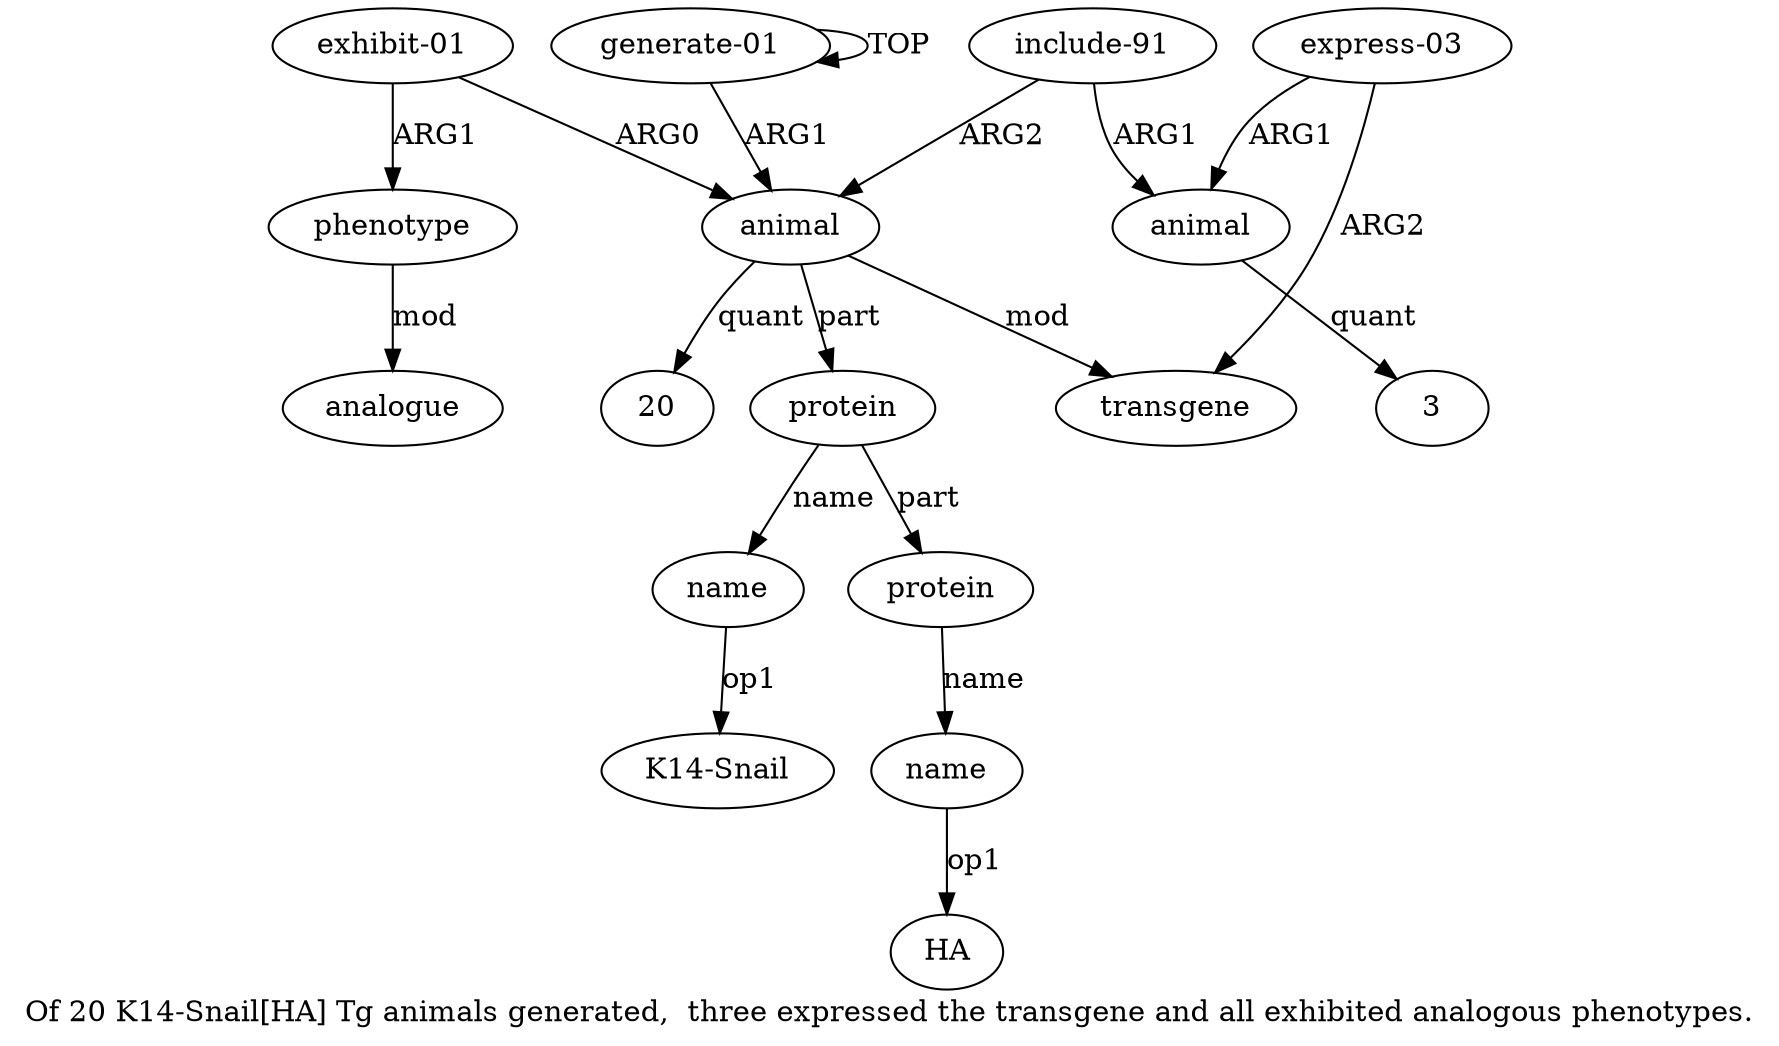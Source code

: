 digraph  {
	graph [label="Of 20 K14-Snail[HA] Tg animals generated,  three expressed the transgene and all exhibited analogous phenotypes."];
	node [label="\N"];
	"a4 K14-Snail"	 [color=black,
		gold_ind=-1,
		gold_label="K14-Snail",
		label="K14-Snail",
		test_ind=-1,
		test_label="K14-Snail"];
	a11	 [color=black,
		gold_ind=11,
		gold_label=phenotype,
		label=phenotype,
		test_ind=11,
		test_label=phenotype];
	a12	 [color=black,
		gold_ind=12,
		gold_label=analogue,
		label=analogue,
		test_ind=12,
		test_label=analogue];
	a11 -> a12 [key=0,
	color=black,
	gold_label=mod,
	label=mod,
	test_label=mod];
a10 [color=black,
	gold_ind=10,
	gold_label="exhibit-01",
	label="exhibit-01",
	test_ind=10,
	test_label="exhibit-01"];
a10 -> a11 [key=0,
color=black,
gold_label=ARG1,
label=ARG1,
test_label=ARG1];
a1 [color=black,
gold_ind=1,
gold_label=animal,
label=animal,
test_ind=1,
test_label=animal];
a10 -> a1 [key=0,
color=black,
gold_label=ARG0,
label=ARG0,
test_label=ARG0];
"a8 3" [color=black,
gold_ind=-1,
gold_label=3,
label=3,
test_ind=-1,
test_label=3];
a3 [color=black,
gold_ind=3,
gold_label=protein,
label=protein,
test_ind=3,
test_label=protein];
a1 -> a3 [key=0,
color=black,
gold_label=part,
label=part,
test_label=part];
a2 [color=black,
gold_ind=2,
gold_label=transgene,
label=transgene,
test_ind=2,
test_label=transgene];
a1 -> a2 [key=0,
color=black,
gold_label=mod,
label=mod,
test_label=mod];
"a1 20" [color=black,
gold_ind=-1,
gold_label=20,
label=20,
test_ind=-1,
test_label=20];
a1 -> "a1 20" [key=0,
color=black,
gold_label=quant,
label=quant,
test_label=quant];
a0 [color=black,
gold_ind=0,
gold_label="generate-01",
label="generate-01",
test_ind=0,
test_label="generate-01"];
a0 -> a1 [key=0,
color=black,
gold_label=ARG1,
label=ARG1,
test_label=ARG1];
a0 -> a0 [key=0,
color=black,
gold_label=TOP,
label=TOP,
test_label=TOP];
a5 [color=black,
gold_ind=5,
gold_label=protein,
label=protein,
test_ind=5,
test_label=protein];
a3 -> a5 [key=0,
color=black,
gold_label=part,
label=part,
test_label=part];
a4 [color=black,
gold_ind=4,
gold_label=name,
label=name,
test_ind=4,
test_label=name];
a3 -> a4 [key=0,
color=black,
gold_label=name,
label=name,
test_label=name];
a6 [color=black,
gold_ind=6,
gold_label=name,
label=name,
test_ind=6,
test_label=name];
a5 -> a6 [key=0,
color=black,
gold_label=name,
label=name,
test_label=name];
a4 -> "a4 K14-Snail" [key=0,
color=black,
gold_label=op1,
label=op1,
test_label=op1];
a7 [color=black,
gold_ind=7,
gold_label="include-91",
label="include-91",
test_ind=7,
test_label="include-91"];
a7 -> a1 [key=0,
color=black,
gold_label=ARG2,
label=ARG2,
test_label=ARG2];
a8 [color=black,
gold_ind=8,
gold_label=animal,
label=animal,
test_ind=8,
test_label=animal];
a7 -> a8 [key=0,
color=black,
gold_label=ARG1,
label=ARG1,
test_label=ARG1];
"a6 HA" [color=black,
gold_ind=-1,
gold_label=HA,
label=HA,
test_ind=-1,
test_label=HA];
a6 -> "a6 HA" [key=0,
color=black,
gold_label=op1,
label=op1,
test_label=op1];
a9 [color=black,
gold_ind=9,
gold_label="express-03",
label="express-03",
test_ind=9,
test_label="express-03"];
a9 -> a2 [key=0,
color=black,
gold_label=ARG2,
label=ARG2,
test_label=ARG2];
a9 -> a8 [key=0,
color=black,
gold_label=ARG1,
label=ARG1,
test_label=ARG1];
a8 -> "a8 3" [key=0,
color=black,
gold_label=quant,
label=quant,
test_label=quant];
}
